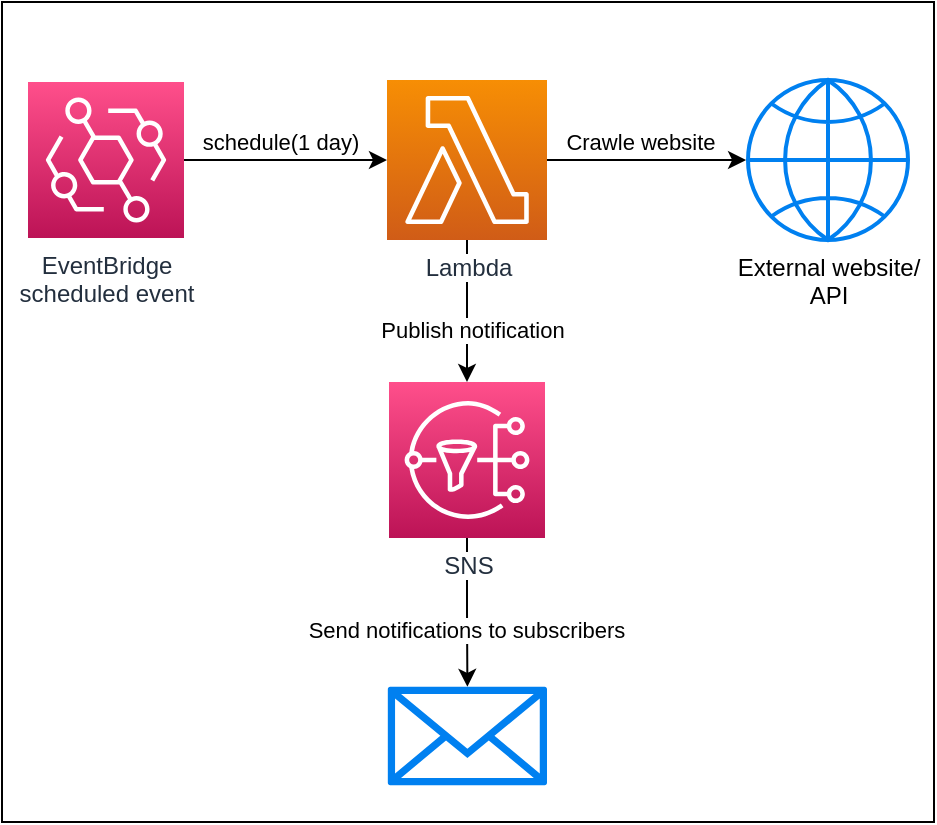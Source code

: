 <mxfile version="16.4.5" type="device"><diagram id="4PH8I9NbgUpSzryghUZV" name="Page-1"><mxGraphModel dx="582" dy="1484" grid="1" gridSize="10" guides="1" tooltips="1" connect="1" arrows="1" fold="1" page="1" pageScale="1" pageWidth="827" pageHeight="1169" math="0" shadow="0"><root><mxCell id="0"/><mxCell id="1" parent="0"/><mxCell id="04dy8cA8GPNGA12KP7-E-14" value="" style="rounded=0;whiteSpace=wrap;html=1;fillColor=default;" vertex="1" parent="1"><mxGeometry x="181" y="340" width="466" height="410" as="geometry"/></mxCell><mxCell id="04dy8cA8GPNGA12KP7-E-11" style="edgeStyle=orthogonalEdgeStyle;rounded=0;orthogonalLoop=1;jettySize=auto;html=1;exitX=1;exitY=0.5;exitDx=0;exitDy=0;exitPerimeter=0;entryX=0;entryY=0.5;entryDx=0;entryDy=0;entryPerimeter=0;" edge="1" parent="1" source="04dy8cA8GPNGA12KP7-E-2" target="04dy8cA8GPNGA12KP7-E-3"><mxGeometry relative="1" as="geometry"/></mxCell><mxCell id="04dy8cA8GPNGA12KP7-E-15" value="schedule(1 day)" style="edgeLabel;html=1;align=center;verticalAlign=middle;resizable=0;points=[];" vertex="1" connectable="0" parent="04dy8cA8GPNGA12KP7-E-11"><mxGeometry x="-0.271" relative="1" as="geometry"><mxPoint x="11" y="-9" as="offset"/></mxGeometry></mxCell><mxCell id="04dy8cA8GPNGA12KP7-E-2" value="EventBridge&lt;br&gt;scheduled event" style="sketch=0;points=[[0,0,0],[0.25,0,0],[0.5,0,0],[0.75,0,0],[1,0,0],[0,1,0],[0.25,1,0],[0.5,1,0],[0.75,1,0],[1,1,0],[0,0.25,0],[0,0.5,0],[0,0.75,0],[1,0.25,0],[1,0.5,0],[1,0.75,0]];outlineConnect=0;fontColor=#232F3E;gradientColor=#FF4F8B;gradientDirection=north;fillColor=#BC1356;strokeColor=#ffffff;dashed=0;verticalLabelPosition=bottom;verticalAlign=top;align=center;html=1;fontSize=12;fontStyle=0;aspect=fixed;shape=mxgraph.aws4.resourceIcon;resIcon=mxgraph.aws4.eventbridge;" vertex="1" parent="1"><mxGeometry x="194" y="380" width="78" height="78" as="geometry"/></mxCell><mxCell id="04dy8cA8GPNGA12KP7-E-7" style="edgeStyle=orthogonalEdgeStyle;rounded=0;orthogonalLoop=1;jettySize=auto;html=1;exitX=1;exitY=0.5;exitDx=0;exitDy=0;exitPerimeter=0;entryX=-0.012;entryY=0.5;entryDx=0;entryDy=0;entryPerimeter=0;" edge="1" parent="1" source="04dy8cA8GPNGA12KP7-E-3" target="04dy8cA8GPNGA12KP7-E-6"><mxGeometry relative="1" as="geometry"/></mxCell><mxCell id="04dy8cA8GPNGA12KP7-E-16" value="Crawle website" style="edgeLabel;html=1;align=center;verticalAlign=middle;resizable=0;points=[];" vertex="1" connectable="0" parent="04dy8cA8GPNGA12KP7-E-7"><mxGeometry x="-0.307" y="-1" relative="1" as="geometry"><mxPoint x="12" y="-10" as="offset"/></mxGeometry></mxCell><mxCell id="04dy8cA8GPNGA12KP7-E-12" style="edgeStyle=orthogonalEdgeStyle;rounded=0;orthogonalLoop=1;jettySize=auto;html=1;exitX=0.5;exitY=1;exitDx=0;exitDy=0;exitPerimeter=0;entryX=0.5;entryY=0;entryDx=0;entryDy=0;entryPerimeter=0;" edge="1" parent="1" source="04dy8cA8GPNGA12KP7-E-3" target="04dy8cA8GPNGA12KP7-E-4"><mxGeometry relative="1" as="geometry"/></mxCell><mxCell id="04dy8cA8GPNGA12KP7-E-17" value="Publish notification" style="edgeLabel;html=1;align=center;verticalAlign=middle;resizable=0;points=[];" vertex="1" connectable="0" parent="04dy8cA8GPNGA12KP7-E-12"><mxGeometry x="0.246" y="2" relative="1" as="geometry"><mxPoint y="1" as="offset"/></mxGeometry></mxCell><mxCell id="04dy8cA8GPNGA12KP7-E-3" value="Lambda" style="sketch=0;points=[[0,0,0],[0.25,0,0],[0.5,0,0],[0.75,0,0],[1,0,0],[0,1,0],[0.25,1,0],[0.5,1,0],[0.75,1,0],[1,1,0],[0,0.25,0],[0,0.5,0],[0,0.75,0],[1,0.25,0],[1,0.5,0],[1,0.75,0]];outlineConnect=0;fontColor=#232F3E;gradientColor=#F78E04;gradientDirection=north;fillColor=#D05C17;strokeColor=#ffffff;dashed=0;verticalLabelPosition=bottom;verticalAlign=top;align=center;html=1;fontSize=12;fontStyle=0;aspect=fixed;shape=mxgraph.aws4.resourceIcon;resIcon=mxgraph.aws4.lambda;labelBackgroundColor=default;" vertex="1" parent="1"><mxGeometry x="373.5" y="379" width="80" height="80" as="geometry"/></mxCell><mxCell id="04dy8cA8GPNGA12KP7-E-13" style="edgeStyle=orthogonalEdgeStyle;rounded=0;orthogonalLoop=1;jettySize=auto;html=1;" edge="1" parent="1" source="04dy8cA8GPNGA12KP7-E-4" target="04dy8cA8GPNGA12KP7-E-5"><mxGeometry relative="1" as="geometry"/></mxCell><mxCell id="04dy8cA8GPNGA12KP7-E-18" value="Send notifications to subscribers" style="edgeLabel;html=1;align=center;verticalAlign=middle;resizable=0;points=[];" vertex="1" connectable="0" parent="04dy8cA8GPNGA12KP7-E-13"><mxGeometry x="0.219" y="-1" relative="1" as="geometry"><mxPoint as="offset"/></mxGeometry></mxCell><mxCell id="04dy8cA8GPNGA12KP7-E-4" value="SNS" style="sketch=0;points=[[0,0,0],[0.25,0,0],[0.5,0,0],[0.75,0,0],[1,0,0],[0,1,0],[0.25,1,0],[0.5,1,0],[0.75,1,0],[1,1,0],[0,0.25,0],[0,0.5,0],[0,0.75,0],[1,0.25,0],[1,0.5,0],[1,0.75,0]];outlineConnect=0;fontColor=#232F3E;gradientColor=#FF4F8B;gradientDirection=north;fillColor=#BC1356;strokeColor=#ffffff;dashed=0;verticalLabelPosition=bottom;verticalAlign=top;align=center;html=1;fontSize=12;fontStyle=0;aspect=fixed;shape=mxgraph.aws4.resourceIcon;resIcon=mxgraph.aws4.sns;labelBackgroundColor=default;" vertex="1" parent="1"><mxGeometry x="374.5" y="530" width="78" height="78" as="geometry"/></mxCell><mxCell id="04dy8cA8GPNGA12KP7-E-5" value="" style="sketch=0;outlineConnect=0;fillColor=#0080F0;strokeColor=#6c8ebf;dashed=0;verticalLabelPosition=bottom;verticalAlign=top;align=center;html=1;fontSize=12;fontStyle=0;aspect=fixed;pointerEvents=1;shape=mxgraph.aws4.email_2;" vertex="1" parent="1"><mxGeometry x="373.91" y="682" width="79.59" height="50" as="geometry"/></mxCell><mxCell id="04dy8cA8GPNGA12KP7-E-6" value="External website/&lt;br&gt;API" style="html=1;verticalLabelPosition=bottom;align=center;labelBackgroundColor=#ffffff;verticalAlign=top;strokeWidth=2;strokeColor=#0080F0;shadow=0;dashed=0;shape=mxgraph.ios7.icons.globe;" vertex="1" parent="1"><mxGeometry x="554" y="379" width="80" height="80" as="geometry"/></mxCell></root></mxGraphModel></diagram></mxfile>